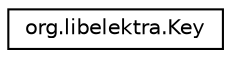 digraph "Graphical Class Hierarchy"
{
 // LATEX_PDF_SIZE
  edge [fontname="Helvetica",fontsize="10",labelfontname="Helvetica",labelfontsize="10"];
  node [fontname="Helvetica",fontsize="10",shape=record];
  rankdir="LR";
  Node0 [label="org.libelektra.Key",height=0.2,width=0.4,color="black", fillcolor="white", style="filled",URL="$classorg_1_1libelektra_1_1Key.html",tooltip="Key is an essential class that encapsulates key name , value and metainfo."];
}
